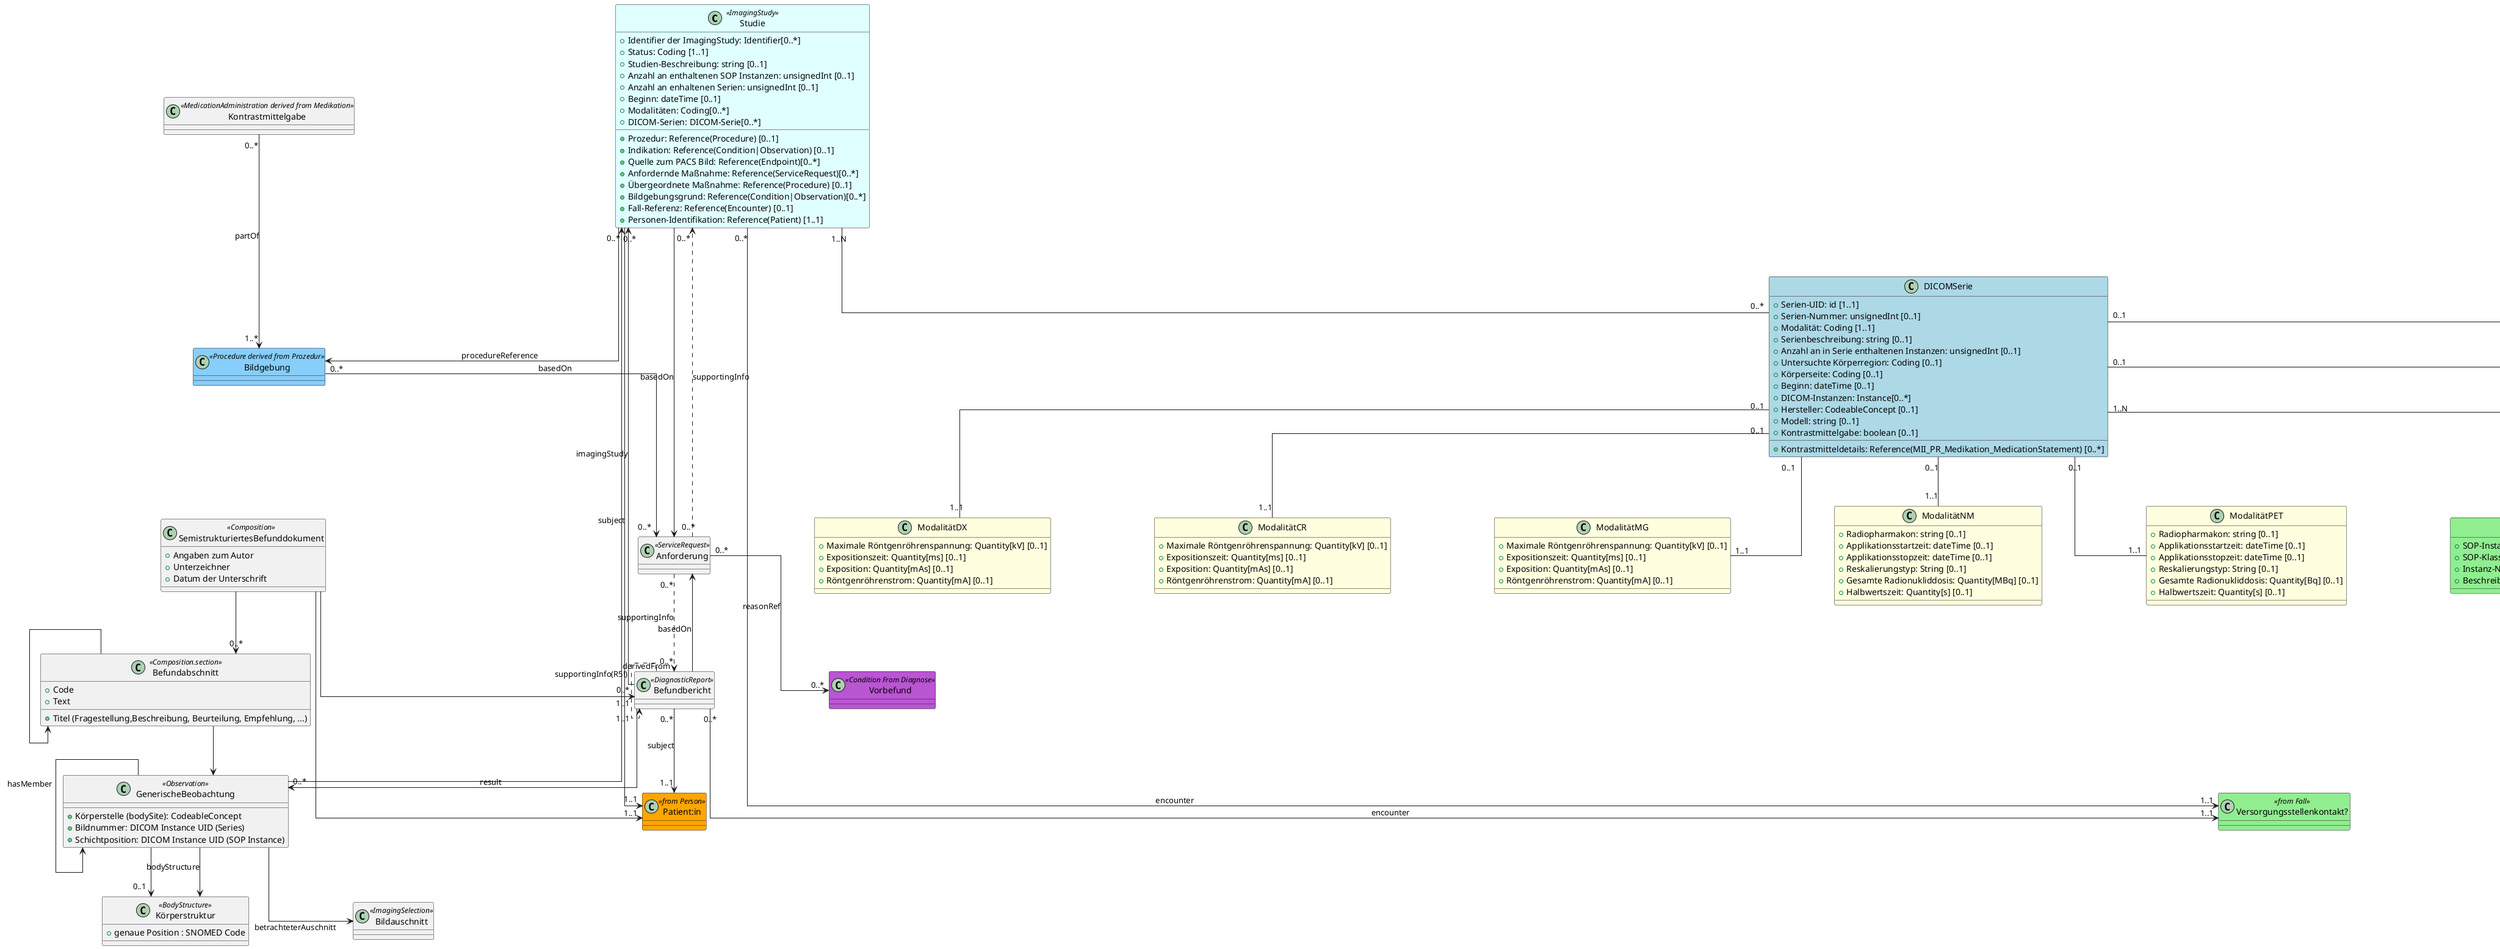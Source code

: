 @startuml "Bildgebende Verfahren"

skinparam Linetype ortho
skinparam Nodesep 170
skinparam Ranksep 80

class Studie <<ImagingStudy>> #LightCyan {
  + Prozedur: Reference(Procedure) [0..1]
  + Identifier der ImagingStudy: Identifier[0..*]
  + Status: Coding [1..1]
  + Studien-Beschreibung: string [0..1]
  + Anzahl an enthaltenen SOP Instanzen: unsignedInt [0..1]
  + Anzahl an enhaltenen Serien: unsignedInt [0..1]
  + Beginn: dateTime [0..1]
  + Indikation: Reference(Condition|Observation) [0..1]
  + Modalitäten: Coding[0..*]
  + Quelle zum PACS Bild: Reference(Endpoint)[0..*]
  + Anfordernde Maßnahme: Reference(ServiceRequest)[0..*]
  + Übergeordnete Maßnahme: Reference(Procedure) [0..1]
  + Bildgebungsgrund: Reference(Condition|Observation)[0..*]
  + Fall-Referenz: Reference(Encounter) [0..1]
  + Personen-Identifikation: Reference(Patient) [1..1]
  + DICOM-Serien: DICOM-Serie[0..*]
}

class DICOMSerie #LightBlue {
  + Serien-UID: id [1..1]
  + Serien-Nummer: unsignedInt [0..1]
  + Modalität: Coding [1..1]
  + Serienbeschreibung: string [0..1]
  + Anzahl an in Serie enthaltenen Instanzen: unsignedInt [0..1]
  + Untersuchte Körperregion: Coding [0..1]
  + Körperseite: Coding [0..1]
  + Beginn: dateTime [0..1]
  + DICOM-Instanzen: Instance[0..*]
  + Hersteller: CodeableConcept [0..1]
  + Modell: string [0..1]
  + Kontrastmittelgabe: boolean [0..1]
  + Kontrastmitteldetails: Reference(MII_PR_Medikation_MedicationStatement) [0..*]
}

class DICOMInstanz #LightGreen {
  + SOP-Instanz UID: id [1..1]
  + SOP-Klasse: Coding [1..1]
  + Instanz-Nummer: unsignedInt [0..1]
  + Beschreibung der SOP Instanz: string [0..1]
}

class ModalitätMR #LightYellow {
  + Scanning Sequenz: CodeableConcept [1..*]
  + Scanning Sequenz Untervariante: CodeableConcept [1..1]
  + Magnetische Feldstärke: Quantity[T] [1..1]
}

class ModalitätCT #LightYellow {
  + CTDIvolume: Quantity[mGy] [0..1]
  + Maximale Röntgenröhrenspannung: Quantity[kV] [0..1]
  + Expositionszeit: Quantity[ms] [0..1]
  + Exposition: Quantity[mAs] [0..1]
  + Röntgenröhrenstrom: Quantity[mA] [0..1]
} 

class ModalitätDX #LightYellow {
  + Maximale Röntgenröhrenspannung: Quantity[kV] [0..1]
  + Expositionszeit: Quantity[ms] [0..1]
  + Exposition: Quantity[mAs] [0..1]
  + Röntgenröhrenstrom: Quantity[mA] [0..1]
} 

class ModalitätCR #LightYellow {
  + Maximale Röntgenröhrenspannung: Quantity[kV] [0..1]
  + Expositionszeit: Quantity[ms] [0..1]
  + Exposition: Quantity[mAs] [0..1]
  + Röntgenröhrenstrom: Quantity[mA] [0..1]
} 

class ModalitätMG #LightYellow {
  + Maximale Röntgenröhrenspannung: Quantity[kV] [0..1]
  + Expositionszeit: Quantity[ms] [0..1]
  + Exposition: Quantity[mAs] [0..1]
  + Röntgenröhrenstrom: Quantity[mA] [0..1]
} 

class ModalitätNM #LightYellow {
  + Radiopharmakon: string [0..1]
  + Applikationsstartzeit: dateTime [0..1]
  + Applikationsstopzeit: dateTime [0..1]
  + Reskalierungstyp: String [0..1]
  + Gesamte Radionukliddosis: Quantity[MBq] [0..1]
  + Halbwertszeit: Quantity[s] [0..1]
} 

class ModalitätPET #LightYellow {
  + Radiopharmakon: string [0..1]
  + Applikationsstartzeit: dateTime [0..1]
  + Applikationsstopzeit: dateTime [0..1]
  + Reskalierungstyp: String [0..1]
  + Gesamte Radionukliddosis: Quantity[Bq] [0..1]
  + Halbwertszeit: Quantity[s] [0..1]
} 

Studie "1..N" -- "0..*" DICOMSerie
DICOMSerie "1..N" -- "0..*" DICOMInstanz
DICOMSerie "0..1" -- "1..1" ModalitätMR
DICOMSerie "0..1" -- "1..1" ModalitätCT
DICOMSerie "0..1" -- "1..1" ModalitätDX
DICOMSerie "0..1" -- "1..1" ModalitätCR
DICOMSerie "0..1" -- "1..1" ModalitätMG
DICOMSerie "0..1" -- "1..1" ModalitätNM
DICOMSerie "0..1" -- "1..1" ModalitätPET


'Studie "1..N" -- "0..*" DICOMSerie
Studie --> Anforderung : basedOn
Studie --> Bildgebung : procedureReference

/'class DICOMSerie #LightBlue {

}

DICOMSerie "1..N" -- "0..*" DICOMInstanz

class DICOMInstanz #LightGreen {
}
'/

class Vorbefund <<Condition From Diagnose>> #MediumOrchid {
}

class Anforderung <<ServiceRequest>> {
}

Anforderung "0..*" --> "0..*" Vorbefund : reasonRef
Anforderung "0..*" ..> "0..*" Studie : supportingInfo
Anforderung "0..*" ..> "0..*" Befundbericht : supportingInfo

class Bildgebung <<Procedure derived from Prozedur>> #LightSkyBlue {
}

Bildgebung "0..*" --> "0..*" Anforderung : basedOn

class Kontrastmittelgabe <<MedicationAdministration derived from Medikation>> {
}

Kontrastmittelgabe "0..*" --> "1..*" Bildgebung : partOf

class Befundbericht <<DiagnosticReport>>{
}

Befundbericht --> Anforderung : basedOn
Befundbericht "0..*" --> "0..*" Studie : imagingStudy
Befundbericht ..> Befundbericht : supportingInfo(R5!)

class GenerischeBeobachtung <<Observation>> {
 + Körperstelle (bodySite): CodeableConcept
 + Bildnummer: DICOM Instance UID (Series)
 + Schichtposition: DICOM Instance UID (SOP Instance)
}

GenerischeBeobachtung  --> "0..1" Körperstruktur

class Körperstruktur <<BodyStructure>> {
 + genaue Position : SNOMED Code
}

class Bildauschnitt <<ImagingSelection>> {
}

class "Patient:in" <<from Person>> #orange {
}

class Versorgungsstellenkontakt? <<from Fall>> #LightGreen {
}

GenerischeBeobachtung --> Studie : derivedFrom
Befundbericht "1..1" --> "0..*" GenerischeBeobachtung: result
GenerischeBeobachtung --> GenerischeBeobachtung: hasMember
GenerischeBeobachtung --> Bildauschnitt : betrachteterAuschnitt
GenerischeBeobachtung --> Körperstruktur: bodyStructure

Befundbericht "0..*" --> "1..1" "Patient:in" : subject
Studie "0..*" --> "1..1" "Patient:in" : subject

Befundbericht "0..*" --> "1..1" "Versorgungsstellenkontakt?" : encounter
Studie "0..*" --> "1..1" "Versorgungsstellenkontakt?" : encounter

class SemistrukturiertesBefunddokument <<Composition>>{
 + Angaben zum Autor
 + Unterzeichner
 + Datum der Unterschrift 

}

class Befundabschnitt <<Composition.section>> {
 + Titel (Fragestellung,Beschreibung, Beurteilung, Empfehlung, ...)
 + Code
 + Text

}

SemistrukturiertesBefunddokument --> "1..1" Befundbericht
SemistrukturiertesBefunddokument --> "0..*" Befundabschnitt
Befundabschnitt --> Befundabschnitt
Befundabschnitt --> GenerischeBeobachtung
SemistrukturiertesBefunddokument --> "1..1" "Patient:in"

@enduml
